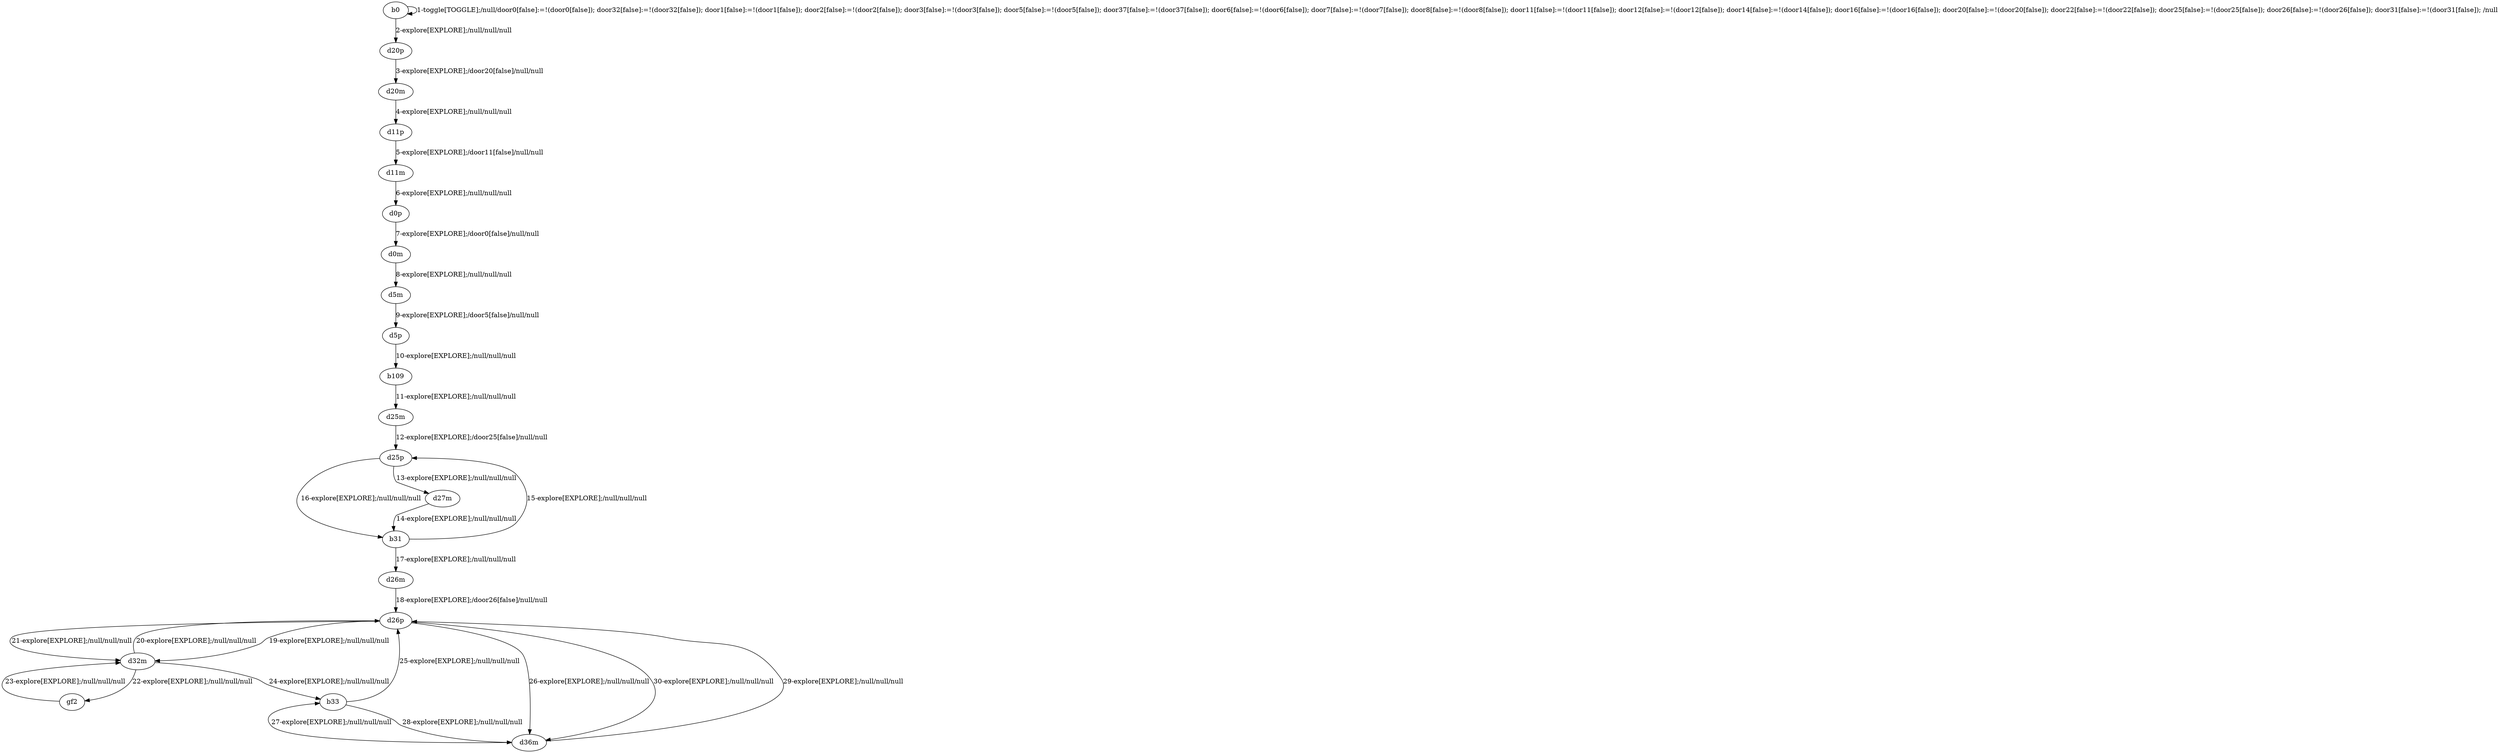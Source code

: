 # Total number of goals covered by this test: 1
# d36m --> d26p

digraph g {
"b0" -> "b0" [label = "1-toggle[TOGGLE];/null/door0[false]:=!(door0[false]); door32[false]:=!(door32[false]); door1[false]:=!(door1[false]); door2[false]:=!(door2[false]); door3[false]:=!(door3[false]); door5[false]:=!(door5[false]); door37[false]:=!(door37[false]); door6[false]:=!(door6[false]); door7[false]:=!(door7[false]); door8[false]:=!(door8[false]); door11[false]:=!(door11[false]); door12[false]:=!(door12[false]); door14[false]:=!(door14[false]); door16[false]:=!(door16[false]); door20[false]:=!(door20[false]); door22[false]:=!(door22[false]); door25[false]:=!(door25[false]); door26[false]:=!(door26[false]); door31[false]:=!(door31[false]); /null"];
"b0" -> "d20p" [label = "2-explore[EXPLORE];/null/null/null"];
"d20p" -> "d20m" [label = "3-explore[EXPLORE];/door20[false]/null/null"];
"d20m" -> "d11p" [label = "4-explore[EXPLORE];/null/null/null"];
"d11p" -> "d11m" [label = "5-explore[EXPLORE];/door11[false]/null/null"];
"d11m" -> "d0p" [label = "6-explore[EXPLORE];/null/null/null"];
"d0p" -> "d0m" [label = "7-explore[EXPLORE];/door0[false]/null/null"];
"d0m" -> "d5m" [label = "8-explore[EXPLORE];/null/null/null"];
"d5m" -> "d5p" [label = "9-explore[EXPLORE];/door5[false]/null/null"];
"d5p" -> "b109" [label = "10-explore[EXPLORE];/null/null/null"];
"b109" -> "d25m" [label = "11-explore[EXPLORE];/null/null/null"];
"d25m" -> "d25p" [label = "12-explore[EXPLORE];/door25[false]/null/null"];
"d25p" -> "d27m" [label = "13-explore[EXPLORE];/null/null/null"];
"d27m" -> "b31" [label = "14-explore[EXPLORE];/null/null/null"];
"b31" -> "d25p" [label = "15-explore[EXPLORE];/null/null/null"];
"d25p" -> "b31" [label = "16-explore[EXPLORE];/null/null/null"];
"b31" -> "d26m" [label = "17-explore[EXPLORE];/null/null/null"];
"d26m" -> "d26p" [label = "18-explore[EXPLORE];/door26[false]/null/null"];
"d26p" -> "d32m" [label = "19-explore[EXPLORE];/null/null/null"];
"d32m" -> "d26p" [label = "20-explore[EXPLORE];/null/null/null"];
"d26p" -> "d32m" [label = "21-explore[EXPLORE];/null/null/null"];
"d32m" -> "gf2" [label = "22-explore[EXPLORE];/null/null/null"];
"gf2" -> "d32m" [label = "23-explore[EXPLORE];/null/null/null"];
"d32m" -> "b33" [label = "24-explore[EXPLORE];/null/null/null"];
"b33" -> "d26p" [label = "25-explore[EXPLORE];/null/null/null"];
"d26p" -> "d36m" [label = "26-explore[EXPLORE];/null/null/null"];
"d36m" -> "b33" [label = "27-explore[EXPLORE];/null/null/null"];
"b33" -> "d36m" [label = "28-explore[EXPLORE];/null/null/null"];
"d36m" -> "d26p" [label = "29-explore[EXPLORE];/null/null/null"];
"d26p" -> "d36m" [label = "30-explore[EXPLORE];/null/null/null"];
}
